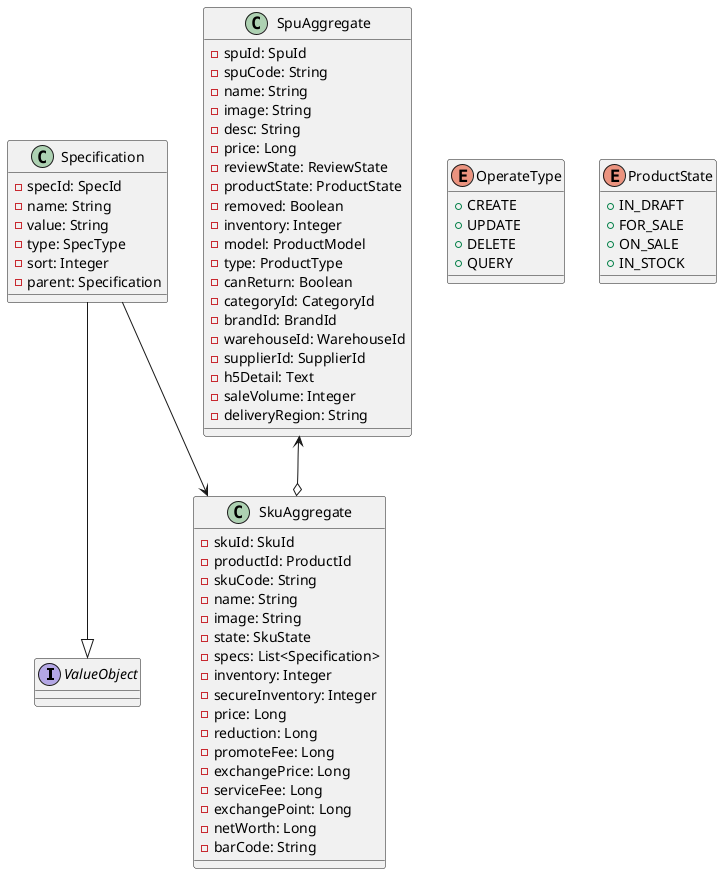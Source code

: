 @startuml

interface ValueObject {
}
class SpuAggregate {
    - spuId: SpuId
    - spuCode: String
    - name: String
    - image: String
    - desc: String
    - price: Long
    - reviewState: ReviewState
    - productState: ProductState
    - removed: Boolean
    - inventory: Integer
    - model: ProductModel
    - type: ProductType
    - canReturn: Boolean
    - categoryId: CategoryId
    - brandId: BrandId
    - warehouseId: WarehouseId
    - supplierId: SupplierId
    - h5Detail: Text
    - saleVolume: Integer
    - deliveryRegion: String
'    - length: Long
'    - width: Long
'    - height: Long
'    - weight: Long
'    - boxNum: Integer
}
class SkuAggregate {
    - skuId: SkuId
    - productId: ProductId
    - skuCode: String
    - name: String
    - image: String
    - state: SkuState
    - specs: List<Specification>
    - inventory: Integer
    - secureInventory: Integer
    - price: Long
    - reduction: Long
    - promoteFee: Long
    - exchangePrice: Long
    - serviceFee: Long
    - exchangePoint: Long
    - netWorth: Long
    - barCode: String
}
class Specification {
    - specId: SpecId
    - name: String
    - value: String
    - type: SpecType
    - sort: Integer
    - parent: Specification
}
enum OperateType {
    + CREATE
    + UPDATE
    + DELETE
    + QUERY
}
enum ProductState {
    + IN_DRAFT
    + FOR_SALE
    + ON_SALE
    + IN_STOCK
}
SpuAggregate <--o SkuAggregate
Specification --> SkuAggregate
Specification --|> ValueObject

@enduml
